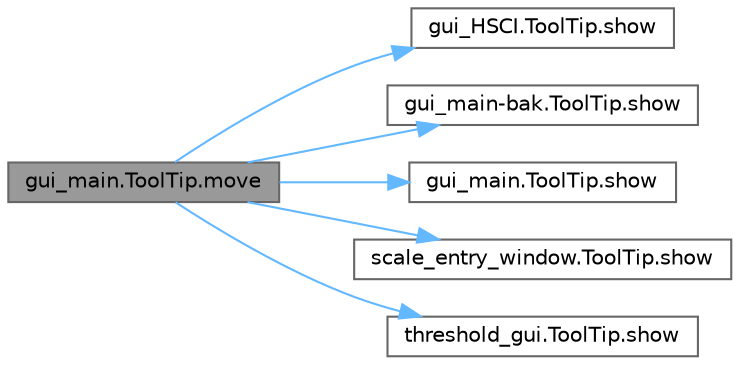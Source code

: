 digraph "gui_main.ToolTip.move"
{
 // LATEX_PDF_SIZE
  bgcolor="transparent";
  edge [fontname=Helvetica,fontsize=10,labelfontname=Helvetica,labelfontsize=10];
  node [fontname=Helvetica,fontsize=10,shape=box,height=0.2,width=0.4];
  rankdir="LR";
  Node1 [id="Node000001",label="gui_main.ToolTip.move",height=0.2,width=0.4,color="gray40", fillcolor="grey60", style="filled", fontcolor="black",tooltip=" "];
  Node1 -> Node2 [id="edge1_Node000001_Node000002",color="steelblue1",style="solid",tooltip=" "];
  Node2 [id="Node000002",label="gui_HSCI.ToolTip.show",height=0.2,width=0.4,color="grey40", fillcolor="white", style="filled",URL="$classgui___h_s_c_i_1_1_tool_tip.html#aeea605c59ff613b0f8ee0b543bc53883",tooltip=" "];
  Node1 -> Node3 [id="edge2_Node000001_Node000003",color="steelblue1",style="solid",tooltip=" "];
  Node3 [id="Node000003",label="gui_main-bak.ToolTip.show",height=0.2,width=0.4,color="grey40", fillcolor="white", style="filled",URL="$classgui__main-bak_1_1_tool_tip.html#a9870541e566cf20953c058d413dbd647",tooltip=" "];
  Node1 -> Node4 [id="edge3_Node000001_Node000004",color="steelblue1",style="solid",tooltip=" "];
  Node4 [id="Node000004",label="gui_main.ToolTip.show",height=0.2,width=0.4,color="grey40", fillcolor="white", style="filled",URL="$classgui__main_1_1_tool_tip.html#a59775b1cb76d19db0e304064290151b2",tooltip=" "];
  Node1 -> Node5 [id="edge4_Node000001_Node000005",color="steelblue1",style="solid",tooltip=" "];
  Node5 [id="Node000005",label="scale_entry_window.ToolTip.show",height=0.2,width=0.4,color="grey40", fillcolor="white", style="filled",URL="$classscale__entry__window_1_1_tool_tip.html#a9ff8e73108ece7a03d5a02a615dde0fa",tooltip=" "];
  Node1 -> Node6 [id="edge5_Node000001_Node000006",color="steelblue1",style="solid",tooltip=" "];
  Node6 [id="Node000006",label="threshold_gui.ToolTip.show",height=0.2,width=0.4,color="grey40", fillcolor="white", style="filled",URL="$classthreshold__gui_1_1_tool_tip.html#a873f0e5288d7a9c4f5b99b0f3ddc69c2",tooltip=" "];
}
